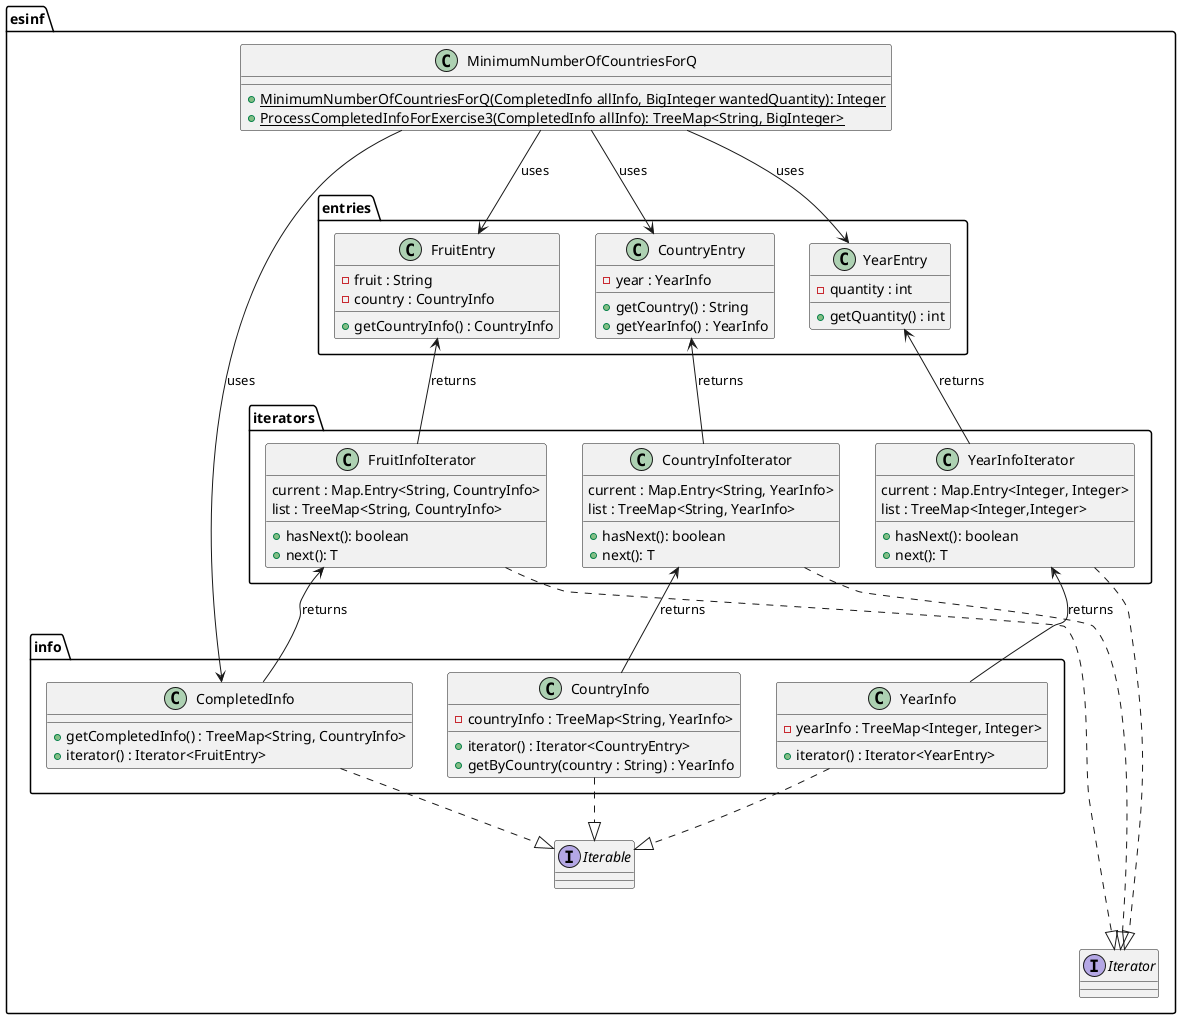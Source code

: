 @startuml
'https://plantuml.com/class-diagram
'skinparam linetype ortho

package esinf{
class MinimumNumberOfCountriesForQ{
{static}+MinimumNumberOfCountriesForQ(CompletedInfo allInfo, BigInteger wantedQuantity): Integer
{static}+ProcessCompletedInfoForExercise3(CompletedInfo allInfo): TreeMap<String, BigInteger>
}
package info{
class CompletedInfo {
+getCompletedInfo() : TreeMap<String, CountryInfo>
+iterator() : Iterator<FruitEntry>
}
}
package entries{
class FruitEntry{
-fruit : String
-country : CountryInfo

+getCountryInfo() : CountryInfo

}

class CountryEntry{
-year : YearInfo

+getCountry() : String
+getYearInfo() : YearInfo
}

class YearEntry{
-quantity : int

+getQuantity() : int
}
}
interface Iterator{
}

package iterators{
class FruitInfoIterator{
    current : Map.Entry<String, CountryInfo>
    list : TreeMap<String, CountryInfo>
    + hasNext(): boolean
    + next(): T
}

class CountryInfoIterator{
    current : Map.Entry<String, YearInfo>
    list : TreeMap<String, YearInfo>
    + hasNext(): boolean
    + next(): T
}
class YearInfoIterator{
    current : Map.Entry<Integer, Integer>
    list : TreeMap<Integer,Integer>
    + hasNext(): boolean
    + next(): T
 }
}

package info{
class CountryInfo
{
    - countryInfo : TreeMap<String, YearInfo>
    + iterator() : Iterator<CountryEntry>
    + getByCountry(country : String) : YearInfo
}

class YearInfo
{
    - yearInfo : TreeMap<Integer, Integer>
    + iterator() : Iterator<YearEntry>
}

}

interface Iterable{
}

YearEntry <-- YearInfoIterator : returns
YearInfoIterator -[dashed]---|> Iterator
YearInfoIterator <-- YearInfo : returns
FruitEntry <-- FruitInfoIterator : returns
FruitInfoIterator -[dashed]---|>Iterator
FruitInfoIterator <-- CompletedInfo : returns
CountryEntry <-- CountryInfoIterator : returns
CountryInfoIterator -[dashed]---|> Iterator
CountryInfoIterator <-- CountryInfo : returns

YearInfo -[dashed]-|> Iterable
CompletedInfo -[dashed]-|> Iterable
CountryInfo -[dashed]-|> Iterable

MinimumNumberOfCountriesForQ-->CompletedInfo : uses
MinimumNumberOfCountriesForQ-->FruitEntry : uses
MinimumNumberOfCountriesForQ-->CountryEntry : uses
MinimumNumberOfCountriesForQ-->YearEntry : uses
}
@enduml